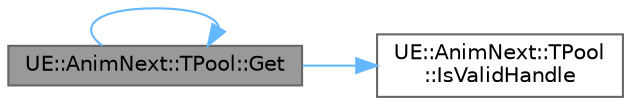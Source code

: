 digraph "UE::AnimNext::TPool::Get"
{
 // INTERACTIVE_SVG=YES
 // LATEX_PDF_SIZE
  bgcolor="transparent";
  edge [fontname=Helvetica,fontsize=10,labelfontname=Helvetica,labelfontsize=10];
  node [fontname=Helvetica,fontsize=10,shape=box,height=0.2,width=0.4];
  rankdir="LR";
  Node1 [id="Node000001",label="UE::AnimNext::TPool::Get",height=0.2,width=0.4,color="gray40", fillcolor="grey60", style="filled", fontcolor="black",tooltip=" "];
  Node1 -> Node1 [id="edge1_Node000001_Node000001",color="steelblue1",style="solid",tooltip=" "];
  Node1 -> Node2 [id="edge2_Node000001_Node000002",color="steelblue1",style="solid",tooltip=" "];
  Node2 [id="Node000002",label="UE::AnimNext::TPool\l::IsValidHandle",height=0.2,width=0.4,color="grey40", fillcolor="white", style="filled",URL="$d0/dab/classUE_1_1AnimNext_1_1TPool.html#a08d503ae6efbcd00333c5739b6b5e64f",tooltip=" "];
}
